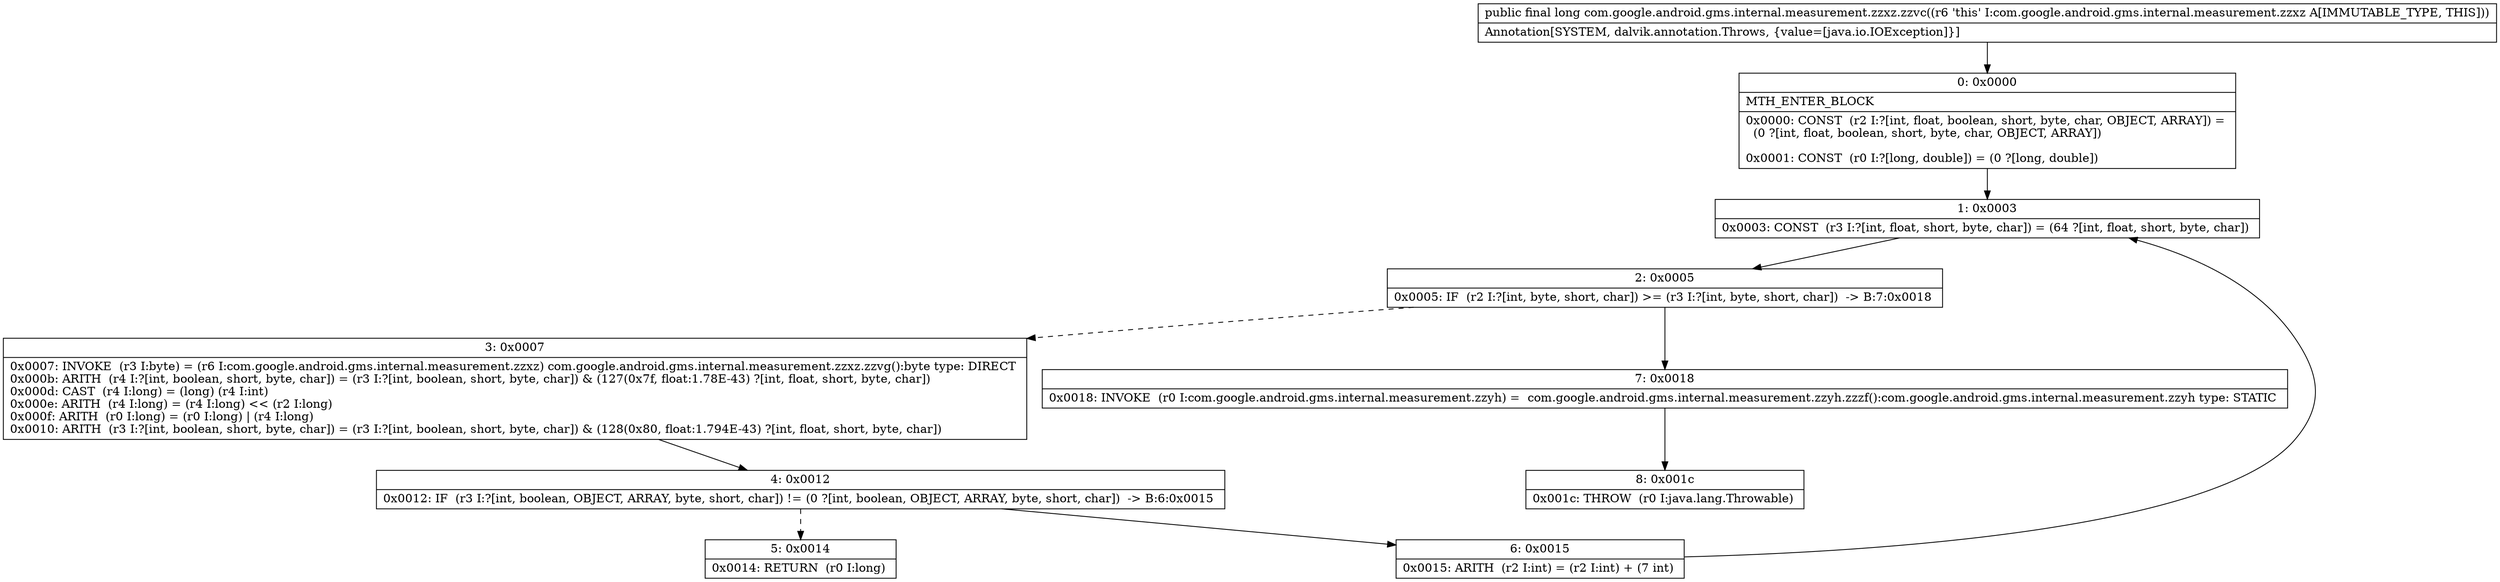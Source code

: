 digraph "CFG forcom.google.android.gms.internal.measurement.zzxz.zzvc()J" {
Node_0 [shape=record,label="{0\:\ 0x0000|MTH_ENTER_BLOCK\l|0x0000: CONST  (r2 I:?[int, float, boolean, short, byte, char, OBJECT, ARRAY]) = \l  (0 ?[int, float, boolean, short, byte, char, OBJECT, ARRAY])\l \l0x0001: CONST  (r0 I:?[long, double]) = (0 ?[long, double]) \l}"];
Node_1 [shape=record,label="{1\:\ 0x0003|0x0003: CONST  (r3 I:?[int, float, short, byte, char]) = (64 ?[int, float, short, byte, char]) \l}"];
Node_2 [shape=record,label="{2\:\ 0x0005|0x0005: IF  (r2 I:?[int, byte, short, char]) \>= (r3 I:?[int, byte, short, char])  \-\> B:7:0x0018 \l}"];
Node_3 [shape=record,label="{3\:\ 0x0007|0x0007: INVOKE  (r3 I:byte) = (r6 I:com.google.android.gms.internal.measurement.zzxz) com.google.android.gms.internal.measurement.zzxz.zzvg():byte type: DIRECT \l0x000b: ARITH  (r4 I:?[int, boolean, short, byte, char]) = (r3 I:?[int, boolean, short, byte, char]) & (127(0x7f, float:1.78E\-43) ?[int, float, short, byte, char]) \l0x000d: CAST  (r4 I:long) = (long) (r4 I:int) \l0x000e: ARITH  (r4 I:long) = (r4 I:long) \<\< (r2 I:long) \l0x000f: ARITH  (r0 I:long) = (r0 I:long) \| (r4 I:long) \l0x0010: ARITH  (r3 I:?[int, boolean, short, byte, char]) = (r3 I:?[int, boolean, short, byte, char]) & (128(0x80, float:1.794E\-43) ?[int, float, short, byte, char]) \l}"];
Node_4 [shape=record,label="{4\:\ 0x0012|0x0012: IF  (r3 I:?[int, boolean, OBJECT, ARRAY, byte, short, char]) != (0 ?[int, boolean, OBJECT, ARRAY, byte, short, char])  \-\> B:6:0x0015 \l}"];
Node_5 [shape=record,label="{5\:\ 0x0014|0x0014: RETURN  (r0 I:long) \l}"];
Node_6 [shape=record,label="{6\:\ 0x0015|0x0015: ARITH  (r2 I:int) = (r2 I:int) + (7 int) \l}"];
Node_7 [shape=record,label="{7\:\ 0x0018|0x0018: INVOKE  (r0 I:com.google.android.gms.internal.measurement.zzyh) =  com.google.android.gms.internal.measurement.zzyh.zzzf():com.google.android.gms.internal.measurement.zzyh type: STATIC \l}"];
Node_8 [shape=record,label="{8\:\ 0x001c|0x001c: THROW  (r0 I:java.lang.Throwable) \l}"];
MethodNode[shape=record,label="{public final long com.google.android.gms.internal.measurement.zzxz.zzvc((r6 'this' I:com.google.android.gms.internal.measurement.zzxz A[IMMUTABLE_TYPE, THIS]))  | Annotation[SYSTEM, dalvik.annotation.Throws, \{value=[java.io.IOException]\}]\l}"];
MethodNode -> Node_0;
Node_0 -> Node_1;
Node_1 -> Node_2;
Node_2 -> Node_3[style=dashed];
Node_2 -> Node_7;
Node_3 -> Node_4;
Node_4 -> Node_5[style=dashed];
Node_4 -> Node_6;
Node_6 -> Node_1;
Node_7 -> Node_8;
}

